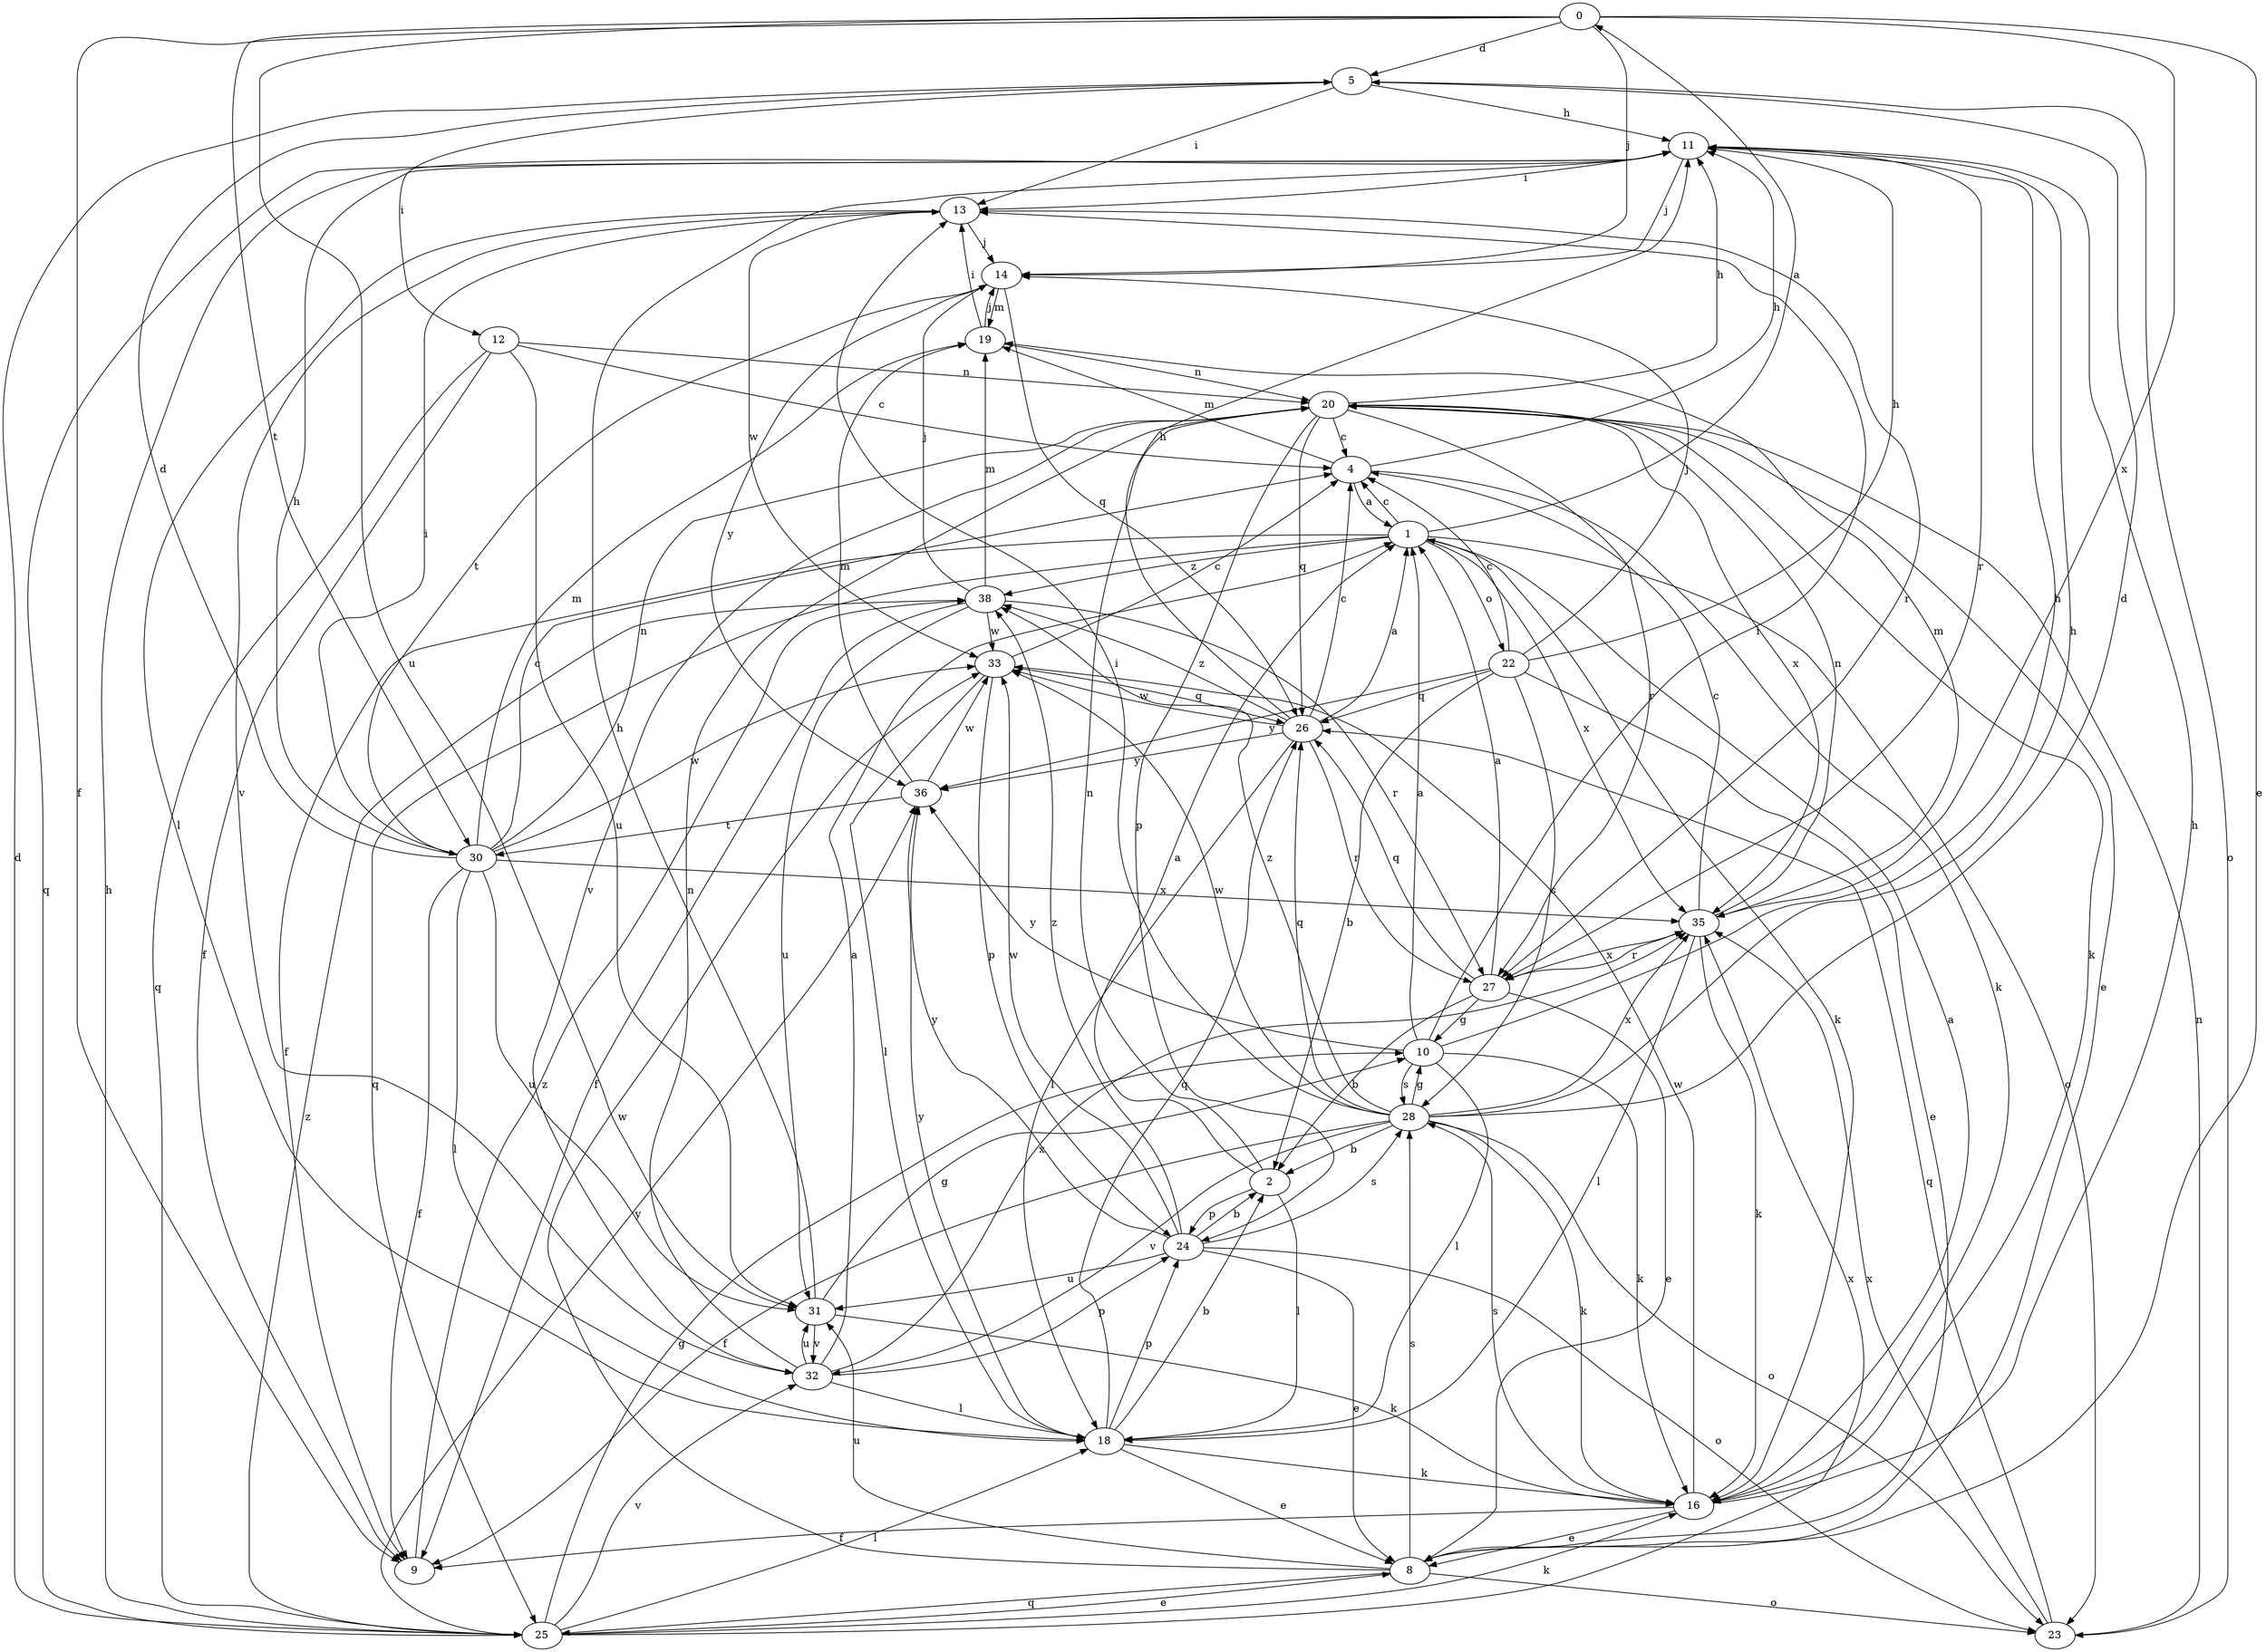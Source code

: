 strict digraph  {
0;
1;
2;
4;
5;
8;
9;
10;
11;
12;
13;
14;
16;
18;
19;
20;
22;
23;
24;
25;
26;
27;
28;
30;
31;
32;
33;
35;
36;
38;
0 -> 5  [label=d];
0 -> 8  [label=e];
0 -> 9  [label=f];
0 -> 14  [label=j];
0 -> 30  [label=t];
0 -> 31  [label=u];
0 -> 35  [label=x];
1 -> 0  [label=a];
1 -> 4  [label=c];
1 -> 9  [label=f];
1 -> 16  [label=k];
1 -> 22  [label=o];
1 -> 23  [label=o];
1 -> 25  [label=q];
1 -> 35  [label=x];
1 -> 38  [label=z];
2 -> 1  [label=a];
2 -> 18  [label=l];
2 -> 20  [label=n];
2 -> 24  [label=p];
4 -> 1  [label=a];
4 -> 11  [label=h];
4 -> 16  [label=k];
4 -> 19  [label=m];
5 -> 11  [label=h];
5 -> 12  [label=i];
5 -> 13  [label=i];
5 -> 23  [label=o];
8 -> 23  [label=o];
8 -> 25  [label=q];
8 -> 28  [label=s];
8 -> 31  [label=u];
8 -> 33  [label=w];
9 -> 38  [label=z];
10 -> 1  [label=a];
10 -> 11  [label=h];
10 -> 13  [label=i];
10 -> 16  [label=k];
10 -> 18  [label=l];
10 -> 28  [label=s];
10 -> 36  [label=y];
11 -> 13  [label=i];
11 -> 14  [label=j];
11 -> 25  [label=q];
11 -> 27  [label=r];
12 -> 4  [label=c];
12 -> 9  [label=f];
12 -> 20  [label=n];
12 -> 25  [label=q];
12 -> 31  [label=u];
13 -> 14  [label=j];
13 -> 18  [label=l];
13 -> 27  [label=r];
13 -> 32  [label=v];
13 -> 33  [label=w];
14 -> 19  [label=m];
14 -> 26  [label=q];
14 -> 30  [label=t];
14 -> 36  [label=y];
16 -> 1  [label=a];
16 -> 8  [label=e];
16 -> 9  [label=f];
16 -> 11  [label=h];
16 -> 28  [label=s];
16 -> 33  [label=w];
18 -> 2  [label=b];
18 -> 8  [label=e];
18 -> 16  [label=k];
18 -> 24  [label=p];
18 -> 26  [label=q];
18 -> 36  [label=y];
19 -> 13  [label=i];
19 -> 14  [label=j];
19 -> 20  [label=n];
20 -> 4  [label=c];
20 -> 8  [label=e];
20 -> 11  [label=h];
20 -> 16  [label=k];
20 -> 24  [label=p];
20 -> 26  [label=q];
20 -> 27  [label=r];
20 -> 32  [label=v];
20 -> 35  [label=x];
22 -> 2  [label=b];
22 -> 4  [label=c];
22 -> 8  [label=e];
22 -> 11  [label=h];
22 -> 14  [label=j];
22 -> 26  [label=q];
22 -> 28  [label=s];
22 -> 36  [label=y];
23 -> 20  [label=n];
23 -> 26  [label=q];
23 -> 35  [label=x];
24 -> 2  [label=b];
24 -> 8  [label=e];
24 -> 23  [label=o];
24 -> 28  [label=s];
24 -> 31  [label=u];
24 -> 33  [label=w];
24 -> 36  [label=y];
24 -> 38  [label=z];
25 -> 5  [label=d];
25 -> 8  [label=e];
25 -> 10  [label=g];
25 -> 11  [label=h];
25 -> 16  [label=k];
25 -> 18  [label=l];
25 -> 32  [label=v];
25 -> 35  [label=x];
25 -> 36  [label=y];
25 -> 38  [label=z];
26 -> 1  [label=a];
26 -> 4  [label=c];
26 -> 11  [label=h];
26 -> 18  [label=l];
26 -> 27  [label=r];
26 -> 33  [label=w];
26 -> 36  [label=y];
26 -> 38  [label=z];
27 -> 1  [label=a];
27 -> 2  [label=b];
27 -> 8  [label=e];
27 -> 10  [label=g];
27 -> 26  [label=q];
27 -> 35  [label=x];
28 -> 2  [label=b];
28 -> 5  [label=d];
28 -> 9  [label=f];
28 -> 10  [label=g];
28 -> 11  [label=h];
28 -> 13  [label=i];
28 -> 16  [label=k];
28 -> 23  [label=o];
28 -> 26  [label=q];
28 -> 32  [label=v];
28 -> 33  [label=w];
28 -> 35  [label=x];
28 -> 38  [label=z];
30 -> 4  [label=c];
30 -> 5  [label=d];
30 -> 9  [label=f];
30 -> 11  [label=h];
30 -> 13  [label=i];
30 -> 18  [label=l];
30 -> 19  [label=m];
30 -> 20  [label=n];
30 -> 31  [label=u];
30 -> 33  [label=w];
30 -> 35  [label=x];
31 -> 10  [label=g];
31 -> 11  [label=h];
31 -> 16  [label=k];
31 -> 32  [label=v];
32 -> 1  [label=a];
32 -> 18  [label=l];
32 -> 20  [label=n];
32 -> 24  [label=p];
32 -> 31  [label=u];
32 -> 35  [label=x];
33 -> 4  [label=c];
33 -> 18  [label=l];
33 -> 24  [label=p];
33 -> 26  [label=q];
35 -> 4  [label=c];
35 -> 16  [label=k];
35 -> 18  [label=l];
35 -> 19  [label=m];
35 -> 20  [label=n];
35 -> 27  [label=r];
36 -> 19  [label=m];
36 -> 30  [label=t];
36 -> 33  [label=w];
38 -> 9  [label=f];
38 -> 14  [label=j];
38 -> 19  [label=m];
38 -> 27  [label=r];
38 -> 31  [label=u];
38 -> 33  [label=w];
}
